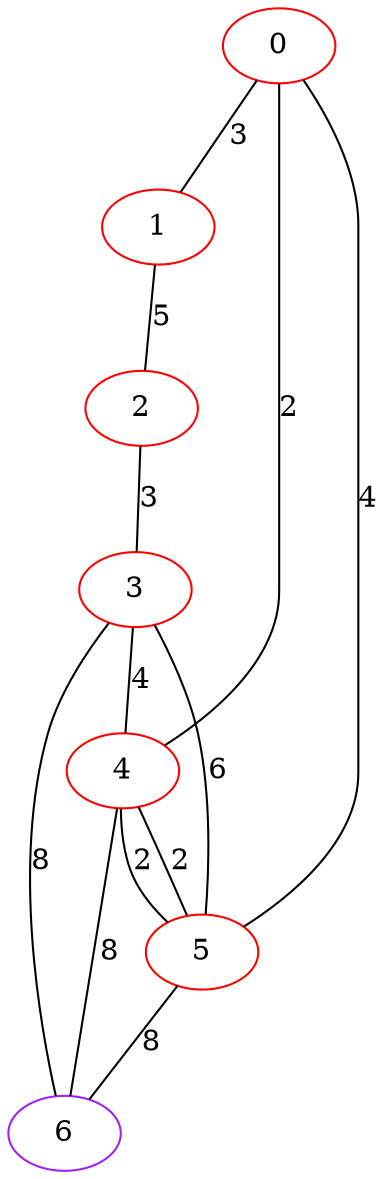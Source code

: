 graph "" {
0 [color=red, weight=1];
1 [color=red, weight=1];
2 [color=red, weight=1];
3 [color=red, weight=1];
4 [color=red, weight=1];
5 [color=red, weight=1];
6 [color=purple, weight=4];
0 -- 1  [key=0, label=3];
0 -- 4  [key=0, label=2];
0 -- 5  [key=0, label=4];
1 -- 2  [key=0, label=5];
2 -- 3  [key=0, label=3];
3 -- 4  [key=0, label=4];
3 -- 5  [key=0, label=6];
3 -- 6  [key=0, label=8];
4 -- 5  [key=0, label=2];
4 -- 5  [key=1, label=2];
4 -- 6  [key=0, label=8];
5 -- 6  [key=0, label=8];
}
